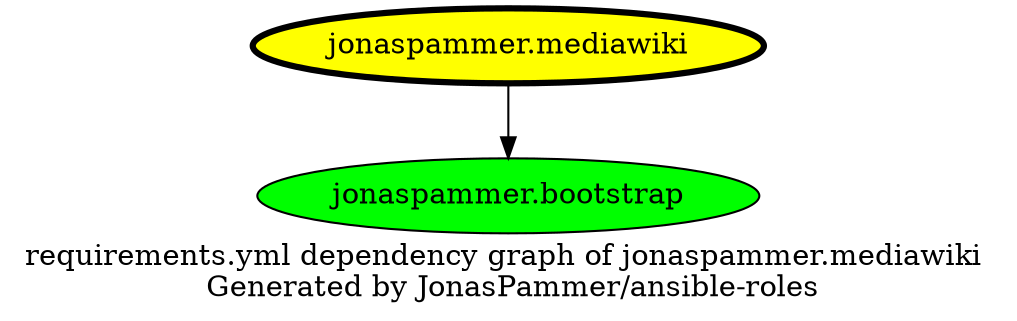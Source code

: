 digraph hierarchy {
  label = "requirements.yml dependency graph of jonaspammer.mediawiki \n Generated by JonasPammer/ansible-roles" ;
  overlap=false

  {
    "jonaspammer.mediawiki" [fillcolor=yellow style=filled penwidth=3]
    "jonaspammer.bootstrap" [fillcolor=green style=filled ]
  }


  "jonaspammer.mediawiki" -> {"jonaspammer.bootstrap"}
}
